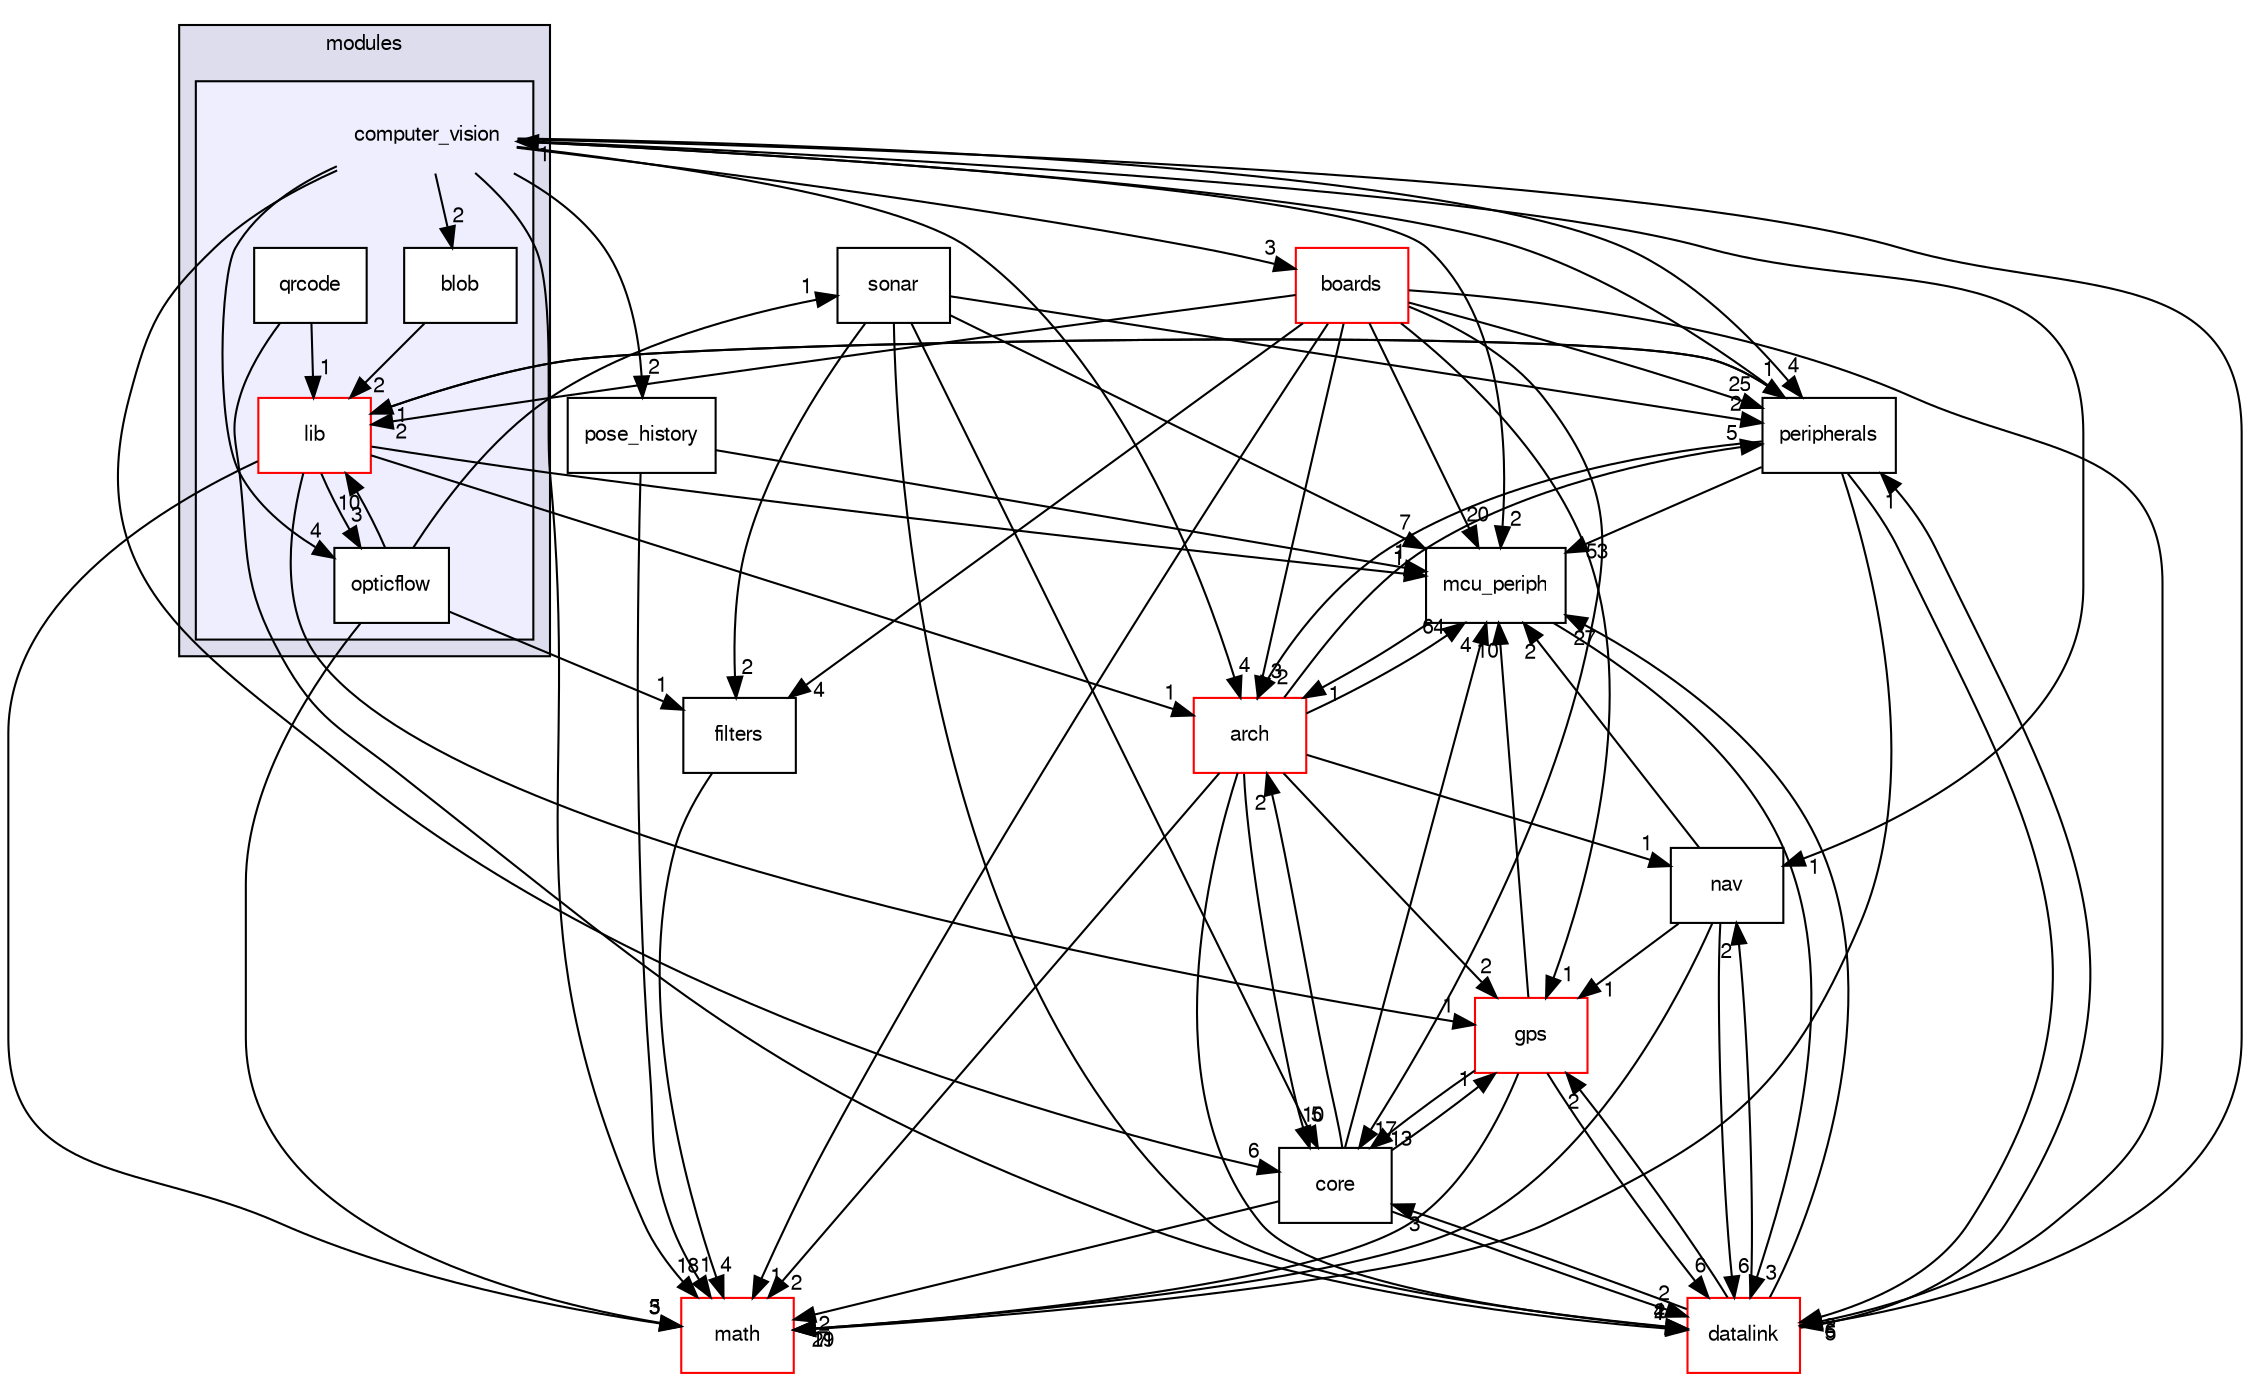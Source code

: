 digraph "sw/airborne/modules/computer_vision" {
  compound=true
  node [ fontsize="10", fontname="FreeSans"];
  edge [ labelfontsize="10", labelfontname="FreeSans"];
  subgraph clusterdir_c2abcdd6ccb39c3582929c0e3f5651c2 {
    graph [ bgcolor="#ddddee", pencolor="black", label="modules" fontname="FreeSans", fontsize="10", URL="dir_c2abcdd6ccb39c3582929c0e3f5651c2.html"]
  subgraph clusterdir_304e79c9f5d09ea65a2f55aafb6a6b9d {
    graph [ bgcolor="#eeeeff", pencolor="black", label="" URL="dir_304e79c9f5d09ea65a2f55aafb6a6b9d.html"];
    dir_304e79c9f5d09ea65a2f55aafb6a6b9d [shape=plaintext label="computer_vision"];
    dir_085e957c53d1527bb97919405ff6f1e3 [shape=box label="blob" color="black" fillcolor="white" style="filled" URL="dir_085e957c53d1527bb97919405ff6f1e3.html"];
    dir_9adc125244b74c64b95124778e5b932a [shape=box label="lib" color="red" fillcolor="white" style="filled" URL="dir_9adc125244b74c64b95124778e5b932a.html"];
    dir_737909cdc08fae475c12e10cc4efa3fe [shape=box label="opticflow" color="black" fillcolor="white" style="filled" URL="dir_737909cdc08fae475c12e10cc4efa3fe.html"];
    dir_36cdc087bcb0b13e79a865917b3734d4 [shape=box label="qrcode" color="black" fillcolor="white" style="filled" URL="dir_36cdc087bcb0b13e79a865917b3734d4.html"];
  }
  }
  dir_0a48ba2c0a76794adfddddc873522f67 [shape=box label="peripherals" URL="dir_0a48ba2c0a76794adfddddc873522f67.html"];
  dir_e030268cd18297cf6282390f76bfcf7f [shape=box label="boards" fillcolor="white" style="filled" color="red" URL="dir_e030268cd18297cf6282390f76bfcf7f.html"];
  dir_0e703de7e76e38c62de795c957434487 [shape=box label="core" URL="dir_0e703de7e76e38c62de795c957434487.html"];
  dir_f794e7c055cca00c0de6f5564d477f09 [shape=box label="sonar" URL="dir_f794e7c055cca00c0de6f5564d477f09.html"];
  dir_1ca43f6a116d741d80fb1d0555a2b198 [shape=box label="mcu_periph" URL="dir_1ca43f6a116d741d80fb1d0555a2b198.html"];
  dir_fc6475eb39ea0144fb6697b809fd11a9 [shape=box label="arch" fillcolor="white" style="filled" color="red" URL="dir_fc6475eb39ea0144fb6697b809fd11a9.html"];
  dir_1444106569909aede49a887d28257b90 [shape=box label="filters" URL="dir_1444106569909aede49a887d28257b90.html"];
  dir_164c7aa663179b26059278e7f36078da [shape=box label="datalink" fillcolor="white" style="filled" color="red" URL="dir_164c7aa663179b26059278e7f36078da.html"];
  dir_29343b6f5fcd4b75a5dfbb985ff56864 [shape=box label="math" fillcolor="white" style="filled" color="red" URL="dir_29343b6f5fcd4b75a5dfbb985ff56864.html"];
  dir_5e5c455c6cc9b4955752fc2ddd0b9fff [shape=box label="gps" fillcolor="white" style="filled" color="red" URL="dir_5e5c455c6cc9b4955752fc2ddd0b9fff.html"];
  dir_984e899df90dd104b2eabcdbb76ec71f [shape=box label="nav" URL="dir_984e899df90dd104b2eabcdbb76ec71f.html"];
  dir_30323964bd2ca13826a17d9f755d7b61 [shape=box label="pose_history" URL="dir_30323964bd2ca13826a17d9f755d7b61.html"];
  dir_0a48ba2c0a76794adfddddc873522f67->dir_304e79c9f5d09ea65a2f55aafb6a6b9d [headlabel="1", labeldistance=1.5 headhref="dir_000109_000119.html"];
  dir_0a48ba2c0a76794adfddddc873522f67->dir_1ca43f6a116d741d80fb1d0555a2b198 [headlabel="53", labeldistance=1.5 headhref="dir_000109_000107.html"];
  dir_0a48ba2c0a76794adfddddc873522f67->dir_9adc125244b74c64b95124778e5b932a [headlabel="1", labeldistance=1.5 headhref="dir_000109_000121.html"];
  dir_0a48ba2c0a76794adfddddc873522f67->dir_fc6475eb39ea0144fb6697b809fd11a9 [headlabel="2", labeldistance=1.5 headhref="dir_000109_000002.html"];
  dir_0a48ba2c0a76794adfddddc873522f67->dir_164c7aa663179b26059278e7f36078da [headlabel="2", labeldistance=1.5 headhref="dir_000109_000034.html"];
  dir_0a48ba2c0a76794adfddddc873522f67->dir_29343b6f5fcd4b75a5dfbb985ff56864 [headlabel="29", labeldistance=1.5 headhref="dir_000109_000105.html"];
  dir_737909cdc08fae475c12e10cc4efa3fe->dir_f794e7c055cca00c0de6f5564d477f09 [headlabel="1", labeldistance=1.5 headhref="dir_000126_000194.html"];
  dir_737909cdc08fae475c12e10cc4efa3fe->dir_9adc125244b74c64b95124778e5b932a [headlabel="10", labeldistance=1.5 headhref="dir_000126_000121.html"];
  dir_737909cdc08fae475c12e10cc4efa3fe->dir_1444106569909aede49a887d28257b90 [headlabel="1", labeldistance=1.5 headhref="dir_000126_000091.html"];
  dir_737909cdc08fae475c12e10cc4efa3fe->dir_29343b6f5fcd4b75a5dfbb985ff56864 [headlabel="5", labeldistance=1.5 headhref="dir_000126_000105.html"];
  dir_e030268cd18297cf6282390f76bfcf7f->dir_0a48ba2c0a76794adfddddc873522f67 [headlabel="25", labeldistance=1.5 headhref="dir_000042_000109.html"];
  dir_e030268cd18297cf6282390f76bfcf7f->dir_0e703de7e76e38c62de795c957434487 [headlabel="17", labeldistance=1.5 headhref="dir_000042_000128.html"];
  dir_e030268cd18297cf6282390f76bfcf7f->dir_1ca43f6a116d741d80fb1d0555a2b198 [headlabel="20", labeldistance=1.5 headhref="dir_000042_000107.html"];
  dir_e030268cd18297cf6282390f76bfcf7f->dir_9adc125244b74c64b95124778e5b932a [headlabel="2", labeldistance=1.5 headhref="dir_000042_000121.html"];
  dir_e030268cd18297cf6282390f76bfcf7f->dir_fc6475eb39ea0144fb6697b809fd11a9 [headlabel="3", labeldistance=1.5 headhref="dir_000042_000002.html"];
  dir_e030268cd18297cf6282390f76bfcf7f->dir_1444106569909aede49a887d28257b90 [headlabel="4", labeldistance=1.5 headhref="dir_000042_000091.html"];
  dir_e030268cd18297cf6282390f76bfcf7f->dir_164c7aa663179b26059278e7f36078da [headlabel="6", labeldistance=1.5 headhref="dir_000042_000034.html"];
  dir_e030268cd18297cf6282390f76bfcf7f->dir_29343b6f5fcd4b75a5dfbb985ff56864 [headlabel="1", labeldistance=1.5 headhref="dir_000042_000105.html"];
  dir_e030268cd18297cf6282390f76bfcf7f->dir_5e5c455c6cc9b4955752fc2ddd0b9fff [headlabel="1", labeldistance=1.5 headhref="dir_000042_000151.html"];
  dir_0e703de7e76e38c62de795c957434487->dir_1ca43f6a116d741d80fb1d0555a2b198 [headlabel="4", labeldistance=1.5 headhref="dir_000128_000107.html"];
  dir_0e703de7e76e38c62de795c957434487->dir_fc6475eb39ea0144fb6697b809fd11a9 [headlabel="2", labeldistance=1.5 headhref="dir_000128_000002.html"];
  dir_0e703de7e76e38c62de795c957434487->dir_164c7aa663179b26059278e7f36078da [headlabel="2", labeldistance=1.5 headhref="dir_000128_000034.html"];
  dir_0e703de7e76e38c62de795c957434487->dir_29343b6f5fcd4b75a5dfbb985ff56864 [headlabel="2", labeldistance=1.5 headhref="dir_000128_000105.html"];
  dir_0e703de7e76e38c62de795c957434487->dir_5e5c455c6cc9b4955752fc2ddd0b9fff [headlabel="1", labeldistance=1.5 headhref="dir_000128_000151.html"];
  dir_304e79c9f5d09ea65a2f55aafb6a6b9d->dir_0a48ba2c0a76794adfddddc873522f67 [headlabel="4", labeldistance=1.5 headhref="dir_000119_000109.html"];
  dir_304e79c9f5d09ea65a2f55aafb6a6b9d->dir_737909cdc08fae475c12e10cc4efa3fe [headlabel="4", labeldistance=1.5 headhref="dir_000119_000126.html"];
  dir_304e79c9f5d09ea65a2f55aafb6a6b9d->dir_e030268cd18297cf6282390f76bfcf7f [headlabel="3", labeldistance=1.5 headhref="dir_000119_000042.html"];
  dir_304e79c9f5d09ea65a2f55aafb6a6b9d->dir_0e703de7e76e38c62de795c957434487 [headlabel="6", labeldistance=1.5 headhref="dir_000119_000128.html"];
  dir_304e79c9f5d09ea65a2f55aafb6a6b9d->dir_1ca43f6a116d741d80fb1d0555a2b198 [headlabel="2", labeldistance=1.5 headhref="dir_000119_000107.html"];
  dir_304e79c9f5d09ea65a2f55aafb6a6b9d->dir_fc6475eb39ea0144fb6697b809fd11a9 [headlabel="4", labeldistance=1.5 headhref="dir_000119_000002.html"];
  dir_304e79c9f5d09ea65a2f55aafb6a6b9d->dir_164c7aa663179b26059278e7f36078da [headlabel="5", labeldistance=1.5 headhref="dir_000119_000034.html"];
  dir_304e79c9f5d09ea65a2f55aafb6a6b9d->dir_085e957c53d1527bb97919405ff6f1e3 [headlabel="2", labeldistance=1.5 headhref="dir_000119_000120.html"];
  dir_304e79c9f5d09ea65a2f55aafb6a6b9d->dir_29343b6f5fcd4b75a5dfbb985ff56864 [headlabel="18", labeldistance=1.5 headhref="dir_000119_000105.html"];
  dir_304e79c9f5d09ea65a2f55aafb6a6b9d->dir_984e899df90dd104b2eabcdbb76ec71f [headlabel="1", labeldistance=1.5 headhref="dir_000119_000135.html"];
  dir_304e79c9f5d09ea65a2f55aafb6a6b9d->dir_30323964bd2ca13826a17d9f755d7b61 [headlabel="2", labeldistance=1.5 headhref="dir_000119_000184.html"];
  dir_36cdc087bcb0b13e79a865917b3734d4->dir_9adc125244b74c64b95124778e5b932a [headlabel="1", labeldistance=1.5 headhref="dir_000127_000121.html"];
  dir_36cdc087bcb0b13e79a865917b3734d4->dir_164c7aa663179b26059278e7f36078da [headlabel="1", labeldistance=1.5 headhref="dir_000127_000034.html"];
  dir_f794e7c055cca00c0de6f5564d477f09->dir_0a48ba2c0a76794adfddddc873522f67 [headlabel="2", labeldistance=1.5 headhref="dir_000194_000109.html"];
  dir_f794e7c055cca00c0de6f5564d477f09->dir_0e703de7e76e38c62de795c957434487 [headlabel="5", labeldistance=1.5 headhref="dir_000194_000128.html"];
  dir_f794e7c055cca00c0de6f5564d477f09->dir_1ca43f6a116d741d80fb1d0555a2b198 [headlabel="7", labeldistance=1.5 headhref="dir_000194_000107.html"];
  dir_f794e7c055cca00c0de6f5564d477f09->dir_1444106569909aede49a887d28257b90 [headlabel="2", labeldistance=1.5 headhref="dir_000194_000091.html"];
  dir_f794e7c055cca00c0de6f5564d477f09->dir_164c7aa663179b26059278e7f36078da [headlabel="4", labeldistance=1.5 headhref="dir_000194_000034.html"];
  dir_1ca43f6a116d741d80fb1d0555a2b198->dir_fc6475eb39ea0144fb6697b809fd11a9 [headlabel="1", labeldistance=1.5 headhref="dir_000107_000002.html"];
  dir_1ca43f6a116d741d80fb1d0555a2b198->dir_164c7aa663179b26059278e7f36078da [headlabel="3", labeldistance=1.5 headhref="dir_000107_000034.html"];
  dir_9adc125244b74c64b95124778e5b932a->dir_0a48ba2c0a76794adfddddc873522f67 [headlabel="1", labeldistance=1.5 headhref="dir_000121_000109.html"];
  dir_9adc125244b74c64b95124778e5b932a->dir_737909cdc08fae475c12e10cc4efa3fe [headlabel="3", labeldistance=1.5 headhref="dir_000121_000126.html"];
  dir_9adc125244b74c64b95124778e5b932a->dir_1ca43f6a116d741d80fb1d0555a2b198 [headlabel="1", labeldistance=1.5 headhref="dir_000121_000107.html"];
  dir_9adc125244b74c64b95124778e5b932a->dir_fc6475eb39ea0144fb6697b809fd11a9 [headlabel="1", labeldistance=1.5 headhref="dir_000121_000002.html"];
  dir_9adc125244b74c64b95124778e5b932a->dir_29343b6f5fcd4b75a5dfbb985ff56864 [headlabel="3", labeldistance=1.5 headhref="dir_000121_000105.html"];
  dir_9adc125244b74c64b95124778e5b932a->dir_5e5c455c6cc9b4955752fc2ddd0b9fff [headlabel="1", labeldistance=1.5 headhref="dir_000121_000151.html"];
  dir_fc6475eb39ea0144fb6697b809fd11a9->dir_0a48ba2c0a76794adfddddc873522f67 [headlabel="5", labeldistance=1.5 headhref="dir_000002_000109.html"];
  dir_fc6475eb39ea0144fb6697b809fd11a9->dir_0e703de7e76e38c62de795c957434487 [headlabel="10", labeldistance=1.5 headhref="dir_000002_000128.html"];
  dir_fc6475eb39ea0144fb6697b809fd11a9->dir_1ca43f6a116d741d80fb1d0555a2b198 [headlabel="64", labeldistance=1.5 headhref="dir_000002_000107.html"];
  dir_fc6475eb39ea0144fb6697b809fd11a9->dir_164c7aa663179b26059278e7f36078da [headlabel="2", labeldistance=1.5 headhref="dir_000002_000034.html"];
  dir_fc6475eb39ea0144fb6697b809fd11a9->dir_29343b6f5fcd4b75a5dfbb985ff56864 [headlabel="2", labeldistance=1.5 headhref="dir_000002_000105.html"];
  dir_fc6475eb39ea0144fb6697b809fd11a9->dir_5e5c455c6cc9b4955752fc2ddd0b9fff [headlabel="2", labeldistance=1.5 headhref="dir_000002_000151.html"];
  dir_fc6475eb39ea0144fb6697b809fd11a9->dir_984e899df90dd104b2eabcdbb76ec71f [headlabel="1", labeldistance=1.5 headhref="dir_000002_000135.html"];
  dir_1444106569909aede49a887d28257b90->dir_29343b6f5fcd4b75a5dfbb985ff56864 [headlabel="4", labeldistance=1.5 headhref="dir_000091_000105.html"];
  dir_164c7aa663179b26059278e7f36078da->dir_0a48ba2c0a76794adfddddc873522f67 [headlabel="1", labeldistance=1.5 headhref="dir_000034_000109.html"];
  dir_164c7aa663179b26059278e7f36078da->dir_0e703de7e76e38c62de795c957434487 [headlabel="3", labeldistance=1.5 headhref="dir_000034_000128.html"];
  dir_164c7aa663179b26059278e7f36078da->dir_1ca43f6a116d741d80fb1d0555a2b198 [headlabel="27", labeldistance=1.5 headhref="dir_000034_000107.html"];
  dir_164c7aa663179b26059278e7f36078da->dir_5e5c455c6cc9b4955752fc2ddd0b9fff [headlabel="2", labeldistance=1.5 headhref="dir_000034_000151.html"];
  dir_164c7aa663179b26059278e7f36078da->dir_984e899df90dd104b2eabcdbb76ec71f [headlabel="2", labeldistance=1.5 headhref="dir_000034_000135.html"];
  dir_085e957c53d1527bb97919405ff6f1e3->dir_9adc125244b74c64b95124778e5b932a [headlabel="2", labeldistance=1.5 headhref="dir_000120_000121.html"];
  dir_5e5c455c6cc9b4955752fc2ddd0b9fff->dir_0e703de7e76e38c62de795c957434487 [headlabel="13", labeldistance=1.5 headhref="dir_000151_000128.html"];
  dir_5e5c455c6cc9b4955752fc2ddd0b9fff->dir_1ca43f6a116d741d80fb1d0555a2b198 [headlabel="10", labeldistance=1.5 headhref="dir_000151_000107.html"];
  dir_5e5c455c6cc9b4955752fc2ddd0b9fff->dir_164c7aa663179b26059278e7f36078da [headlabel="6", labeldistance=1.5 headhref="dir_000151_000034.html"];
  dir_5e5c455c6cc9b4955752fc2ddd0b9fff->dir_29343b6f5fcd4b75a5dfbb985ff56864 [headlabel="7", labeldistance=1.5 headhref="dir_000151_000105.html"];
  dir_984e899df90dd104b2eabcdbb76ec71f->dir_1ca43f6a116d741d80fb1d0555a2b198 [headlabel="2", labeldistance=1.5 headhref="dir_000135_000107.html"];
  dir_984e899df90dd104b2eabcdbb76ec71f->dir_164c7aa663179b26059278e7f36078da [headlabel="6", labeldistance=1.5 headhref="dir_000135_000034.html"];
  dir_984e899df90dd104b2eabcdbb76ec71f->dir_29343b6f5fcd4b75a5dfbb985ff56864 [headlabel="11", labeldistance=1.5 headhref="dir_000135_000105.html"];
  dir_984e899df90dd104b2eabcdbb76ec71f->dir_5e5c455c6cc9b4955752fc2ddd0b9fff [headlabel="1", labeldistance=1.5 headhref="dir_000135_000151.html"];
  dir_30323964bd2ca13826a17d9f755d7b61->dir_1ca43f6a116d741d80fb1d0555a2b198 [headlabel="1", labeldistance=1.5 headhref="dir_000184_000107.html"];
  dir_30323964bd2ca13826a17d9f755d7b61->dir_29343b6f5fcd4b75a5dfbb985ff56864 [headlabel="1", labeldistance=1.5 headhref="dir_000184_000105.html"];
}
